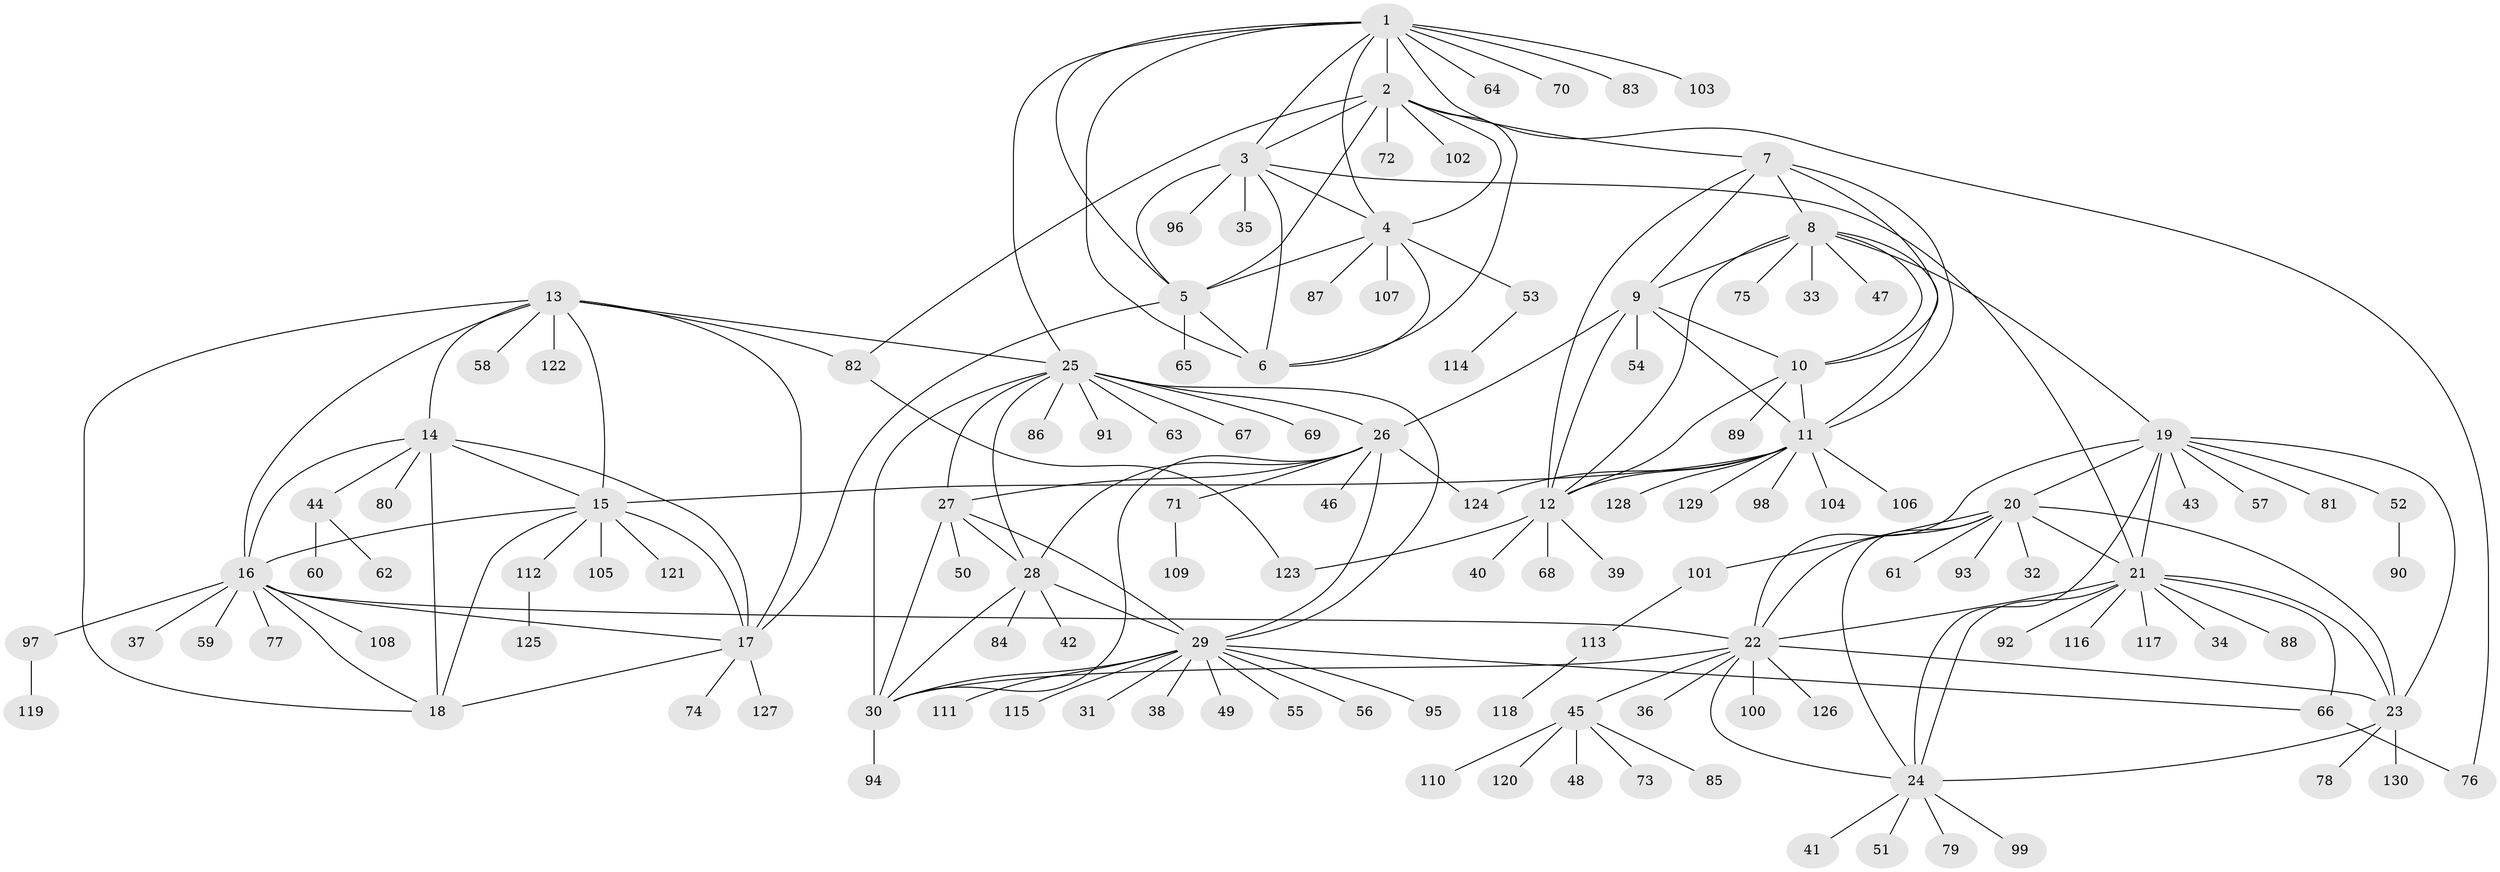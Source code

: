 // coarse degree distribution, {11: 0.01282051282051282, 8: 0.01282051282051282, 4: 0.01282051282051282, 3: 0.02564102564102564, 7: 0.02564102564102564, 5: 0.01282051282051282, 1: 0.8461538461538461, 14: 0.02564102564102564, 15: 0.01282051282051282, 17: 0.01282051282051282}
// Generated by graph-tools (version 1.1) at 2025/59/03/04/25 21:59:02]
// undirected, 130 vertices, 190 edges
graph export_dot {
graph [start="1"]
  node [color=gray90,style=filled];
  1;
  2;
  3;
  4;
  5;
  6;
  7;
  8;
  9;
  10;
  11;
  12;
  13;
  14;
  15;
  16;
  17;
  18;
  19;
  20;
  21;
  22;
  23;
  24;
  25;
  26;
  27;
  28;
  29;
  30;
  31;
  32;
  33;
  34;
  35;
  36;
  37;
  38;
  39;
  40;
  41;
  42;
  43;
  44;
  45;
  46;
  47;
  48;
  49;
  50;
  51;
  52;
  53;
  54;
  55;
  56;
  57;
  58;
  59;
  60;
  61;
  62;
  63;
  64;
  65;
  66;
  67;
  68;
  69;
  70;
  71;
  72;
  73;
  74;
  75;
  76;
  77;
  78;
  79;
  80;
  81;
  82;
  83;
  84;
  85;
  86;
  87;
  88;
  89;
  90;
  91;
  92;
  93;
  94;
  95;
  96;
  97;
  98;
  99;
  100;
  101;
  102;
  103;
  104;
  105;
  106;
  107;
  108;
  109;
  110;
  111;
  112;
  113;
  114;
  115;
  116;
  117;
  118;
  119;
  120;
  121;
  122;
  123;
  124;
  125;
  126;
  127;
  128;
  129;
  130;
  1 -- 2;
  1 -- 3;
  1 -- 4;
  1 -- 5;
  1 -- 6;
  1 -- 25;
  1 -- 64;
  1 -- 70;
  1 -- 76;
  1 -- 83;
  1 -- 103;
  2 -- 3;
  2 -- 4;
  2 -- 5;
  2 -- 6;
  2 -- 7;
  2 -- 72;
  2 -- 82;
  2 -- 102;
  3 -- 4;
  3 -- 5;
  3 -- 6;
  3 -- 21;
  3 -- 35;
  3 -- 96;
  4 -- 5;
  4 -- 6;
  4 -- 53;
  4 -- 87;
  4 -- 107;
  5 -- 6;
  5 -- 17;
  5 -- 65;
  7 -- 8;
  7 -- 9;
  7 -- 10;
  7 -- 11;
  7 -- 12;
  8 -- 9;
  8 -- 10;
  8 -- 11;
  8 -- 12;
  8 -- 19;
  8 -- 33;
  8 -- 47;
  8 -- 75;
  9 -- 10;
  9 -- 11;
  9 -- 12;
  9 -- 26;
  9 -- 54;
  10 -- 11;
  10 -- 12;
  10 -- 89;
  11 -- 12;
  11 -- 15;
  11 -- 98;
  11 -- 104;
  11 -- 106;
  11 -- 124;
  11 -- 128;
  11 -- 129;
  12 -- 39;
  12 -- 40;
  12 -- 68;
  12 -- 123;
  13 -- 14;
  13 -- 15;
  13 -- 16;
  13 -- 17;
  13 -- 18;
  13 -- 25;
  13 -- 58;
  13 -- 82;
  13 -- 122;
  14 -- 15;
  14 -- 16;
  14 -- 17;
  14 -- 18;
  14 -- 44;
  14 -- 80;
  15 -- 16;
  15 -- 17;
  15 -- 18;
  15 -- 105;
  15 -- 112;
  15 -- 121;
  16 -- 17;
  16 -- 18;
  16 -- 22;
  16 -- 37;
  16 -- 59;
  16 -- 77;
  16 -- 97;
  16 -- 108;
  17 -- 18;
  17 -- 74;
  17 -- 127;
  19 -- 20;
  19 -- 21;
  19 -- 22;
  19 -- 23;
  19 -- 24;
  19 -- 43;
  19 -- 52;
  19 -- 57;
  19 -- 81;
  20 -- 21;
  20 -- 22;
  20 -- 23;
  20 -- 24;
  20 -- 32;
  20 -- 61;
  20 -- 93;
  20 -- 101;
  21 -- 22;
  21 -- 23;
  21 -- 24;
  21 -- 34;
  21 -- 66;
  21 -- 88;
  21 -- 92;
  21 -- 116;
  21 -- 117;
  22 -- 23;
  22 -- 24;
  22 -- 30;
  22 -- 36;
  22 -- 45;
  22 -- 100;
  22 -- 126;
  23 -- 24;
  23 -- 78;
  23 -- 130;
  24 -- 41;
  24 -- 51;
  24 -- 79;
  24 -- 99;
  25 -- 26;
  25 -- 27;
  25 -- 28;
  25 -- 29;
  25 -- 30;
  25 -- 63;
  25 -- 67;
  25 -- 69;
  25 -- 86;
  25 -- 91;
  26 -- 27;
  26 -- 28;
  26 -- 29;
  26 -- 30;
  26 -- 46;
  26 -- 71;
  26 -- 124;
  27 -- 28;
  27 -- 29;
  27 -- 30;
  27 -- 50;
  28 -- 29;
  28 -- 30;
  28 -- 42;
  28 -- 84;
  29 -- 30;
  29 -- 31;
  29 -- 38;
  29 -- 49;
  29 -- 55;
  29 -- 56;
  29 -- 66;
  29 -- 95;
  29 -- 111;
  29 -- 115;
  30 -- 94;
  44 -- 60;
  44 -- 62;
  45 -- 48;
  45 -- 73;
  45 -- 85;
  45 -- 110;
  45 -- 120;
  52 -- 90;
  53 -- 114;
  66 -- 76;
  71 -- 109;
  82 -- 123;
  97 -- 119;
  101 -- 113;
  112 -- 125;
  113 -- 118;
}

